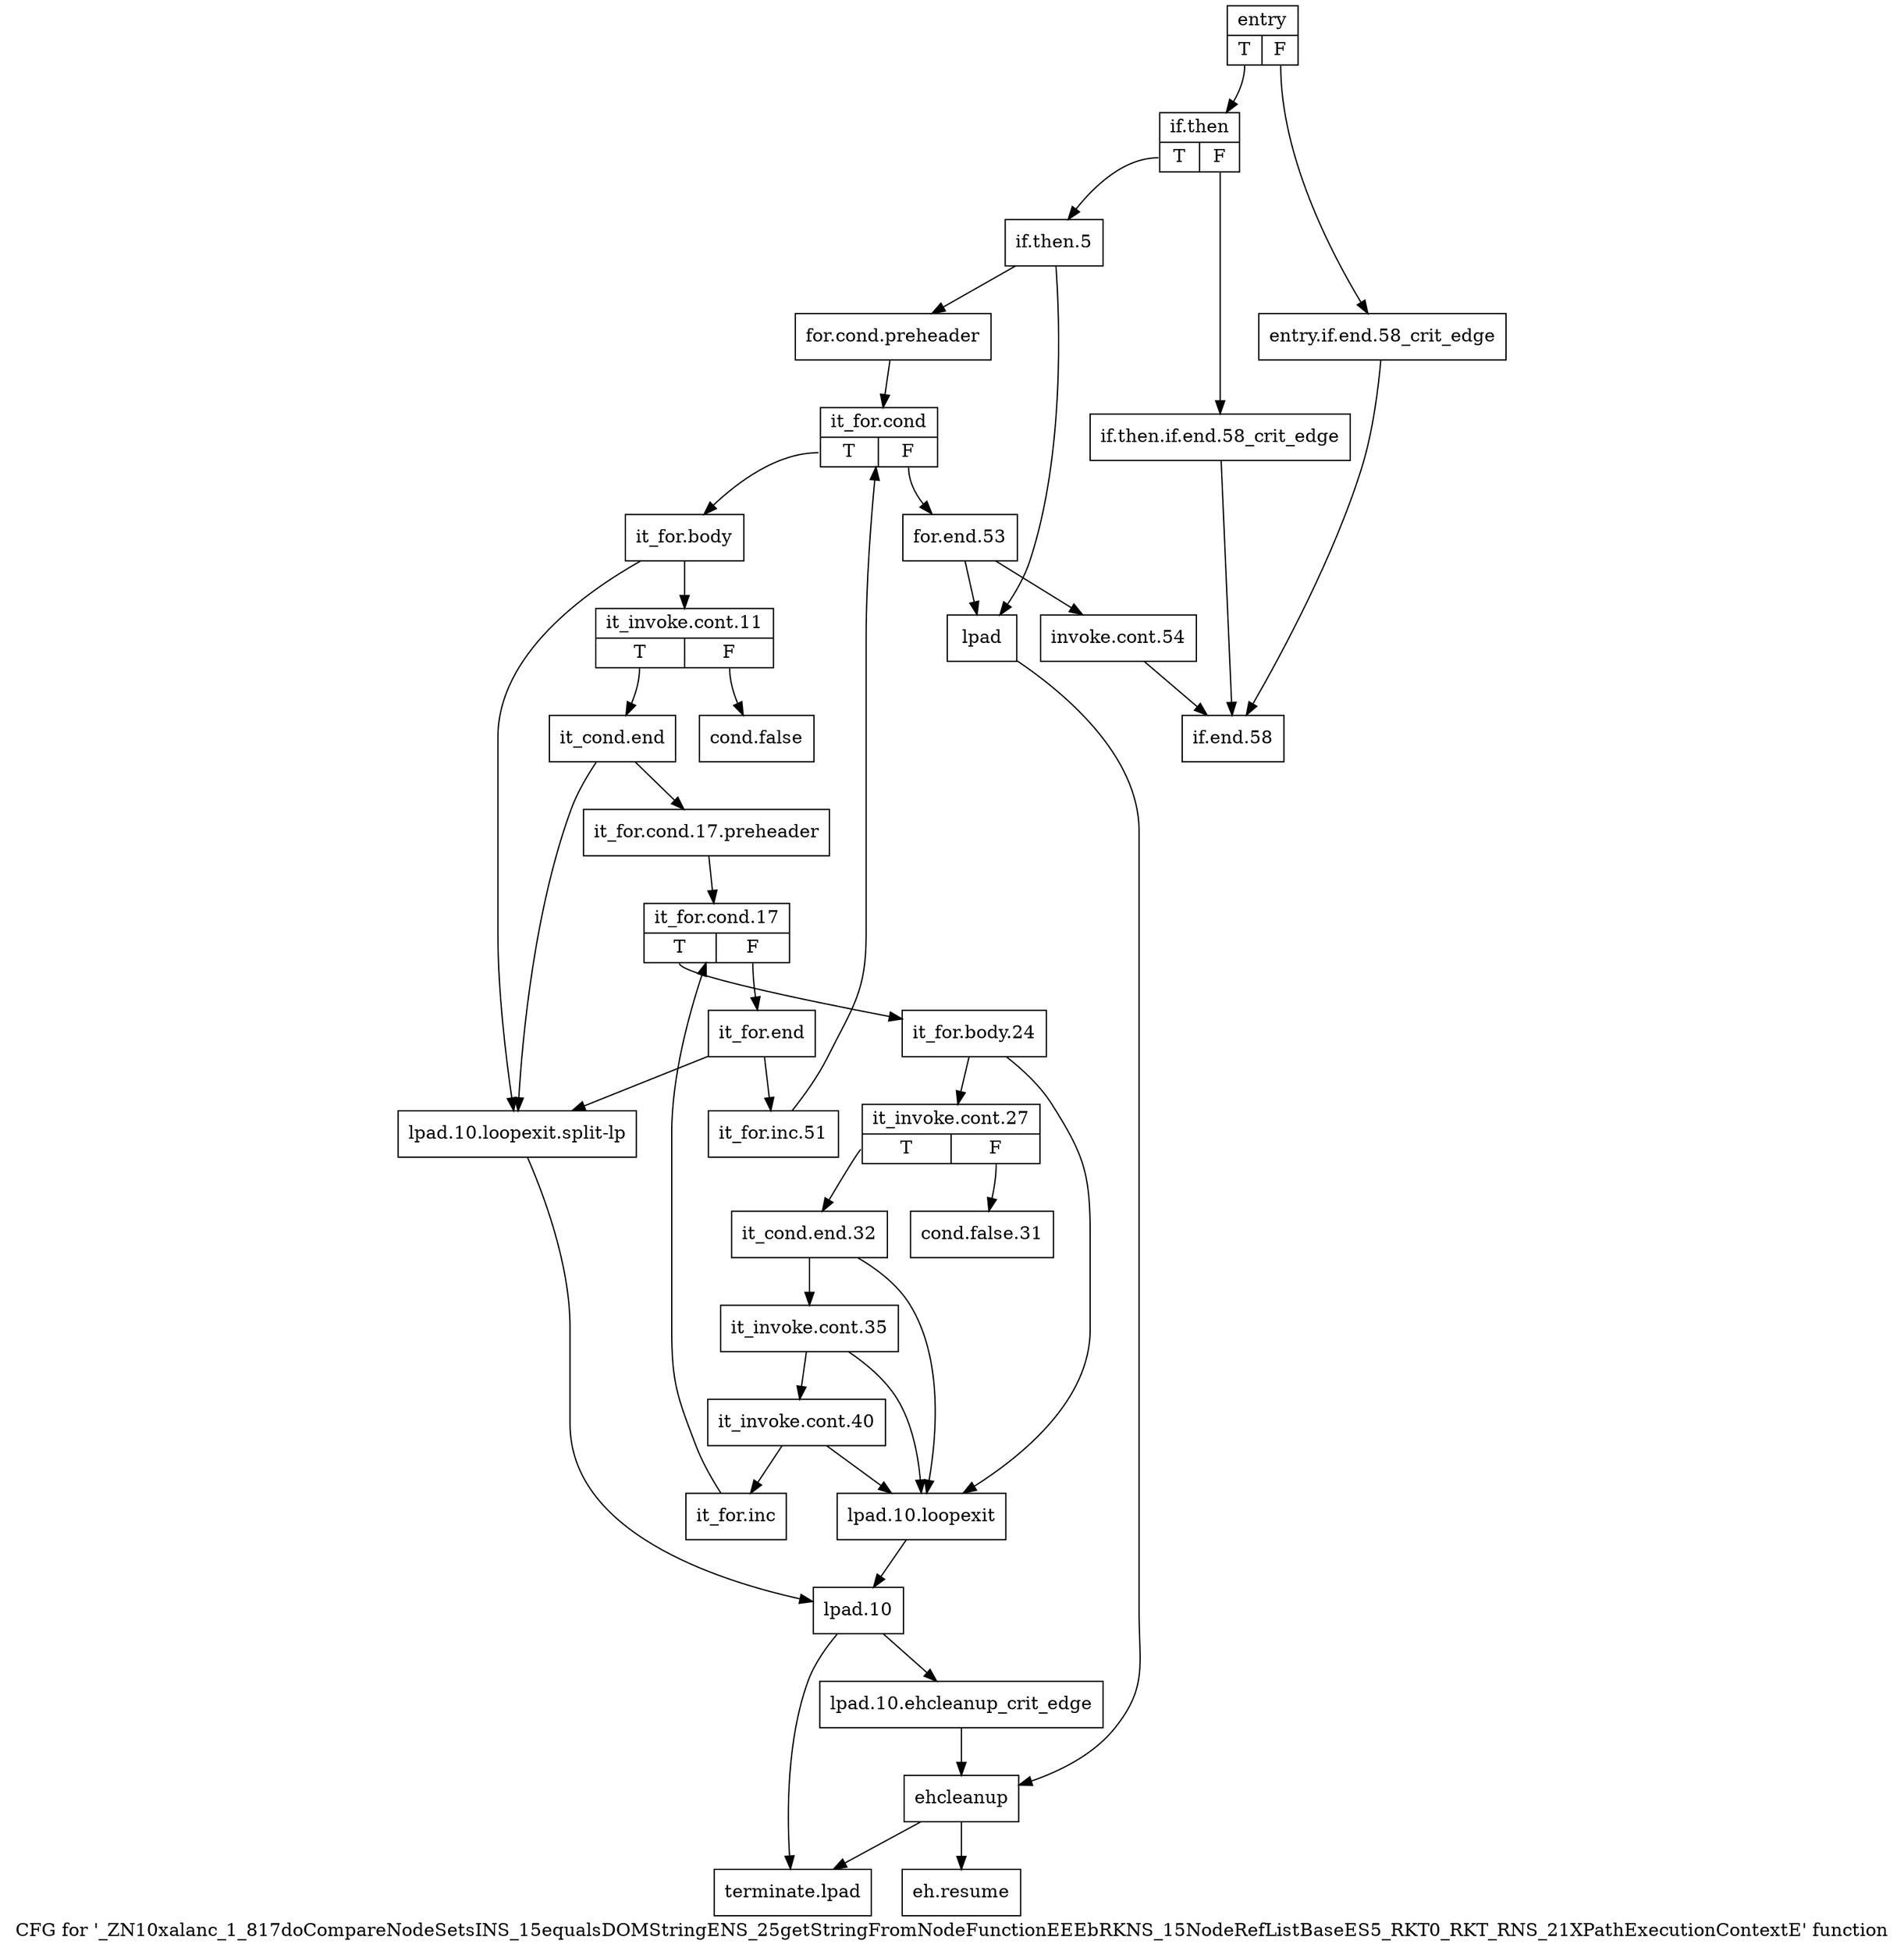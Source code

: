 digraph "CFG for '_ZN10xalanc_1_817doCompareNodeSetsINS_15equalsDOMStringENS_25getStringFromNodeFunctionEEEbRKNS_15NodeRefListBaseES5_RKT0_RKT_RNS_21XPathExecutionContextE' function" {
	label="CFG for '_ZN10xalanc_1_817doCompareNodeSetsINS_15equalsDOMStringENS_25getStringFromNodeFunctionEEEbRKNS_15NodeRefListBaseES5_RKT0_RKT_RNS_21XPathExecutionContextE' function";

	Node0x65322a0 [shape=record,label="{entry|{<s0>T|<s1>F}}"];
	Node0x65322a0:s0 -> Node0x6532340;
	Node0x65322a0:s1 -> Node0x65322f0;
	Node0x65322f0 [shape=record,label="{entry.if.end.58_crit_edge}"];
	Node0x65322f0 -> Node0x6532c00;
	Node0x6532340 [shape=record,label="{if.then|{<s0>T|<s1>F}}"];
	Node0x6532340:s0 -> Node0x65323e0;
	Node0x6532340:s1 -> Node0x6532390;
	Node0x6532390 [shape=record,label="{if.then.if.end.58_crit_edge}"];
	Node0x6532390 -> Node0x6532c00;
	Node0x65323e0 [shape=record,label="{if.then.5}"];
	Node0x65323e0 -> Node0x6532430;
	Node0x65323e0 -> Node0x65325c0;
	Node0x6532430 [shape=record,label="{for.cond.preheader}"];
	Node0x6532430 -> Node0x6532480;
	Node0x6532480 [shape=record,label="{it_for.cond|{<s0>T|<s1>F}}"];
	Node0x6532480:s0 -> Node0x65324d0;
	Node0x6532480:s1 -> Node0x6532b10;
	Node0x65324d0 [shape=record,label="{it_for.body}"];
	Node0x65324d0 -> Node0x6532520;
	Node0x65324d0 -> Node0x6532660;
	Node0x6532520 [shape=record,label="{it_invoke.cont.11|{<s0>T|<s1>F}}"];
	Node0x6532520:s0 -> Node0x6532750;
	Node0x6532520:s1 -> Node0x6532570;
	Node0x6532570 [shape=record,label="{cond.false}"];
	Node0x65325c0 [shape=record,label="{lpad}"];
	Node0x65325c0 -> Node0x6532bb0;
	Node0x6532610 [shape=record,label="{lpad.10.loopexit}"];
	Node0x6532610 -> Node0x65326b0;
	Node0x6532660 [shape=record,label="{lpad.10.loopexit.split-lp}"];
	Node0x6532660 -> Node0x65326b0;
	Node0x65326b0 [shape=record,label="{lpad.10}"];
	Node0x65326b0 -> Node0x6532700;
	Node0x65326b0 -> Node0x6532ca0;
	Node0x6532700 [shape=record,label="{lpad.10.ehcleanup_crit_edge}"];
	Node0x6532700 -> Node0x6532bb0;
	Node0x6532750 [shape=record,label="{it_cond.end}"];
	Node0x6532750 -> Node0x65327a0;
	Node0x6532750 -> Node0x6532660;
	Node0x65327a0 [shape=record,label="{it_for.cond.17.preheader}"];
	Node0x65327a0 -> Node0x65327f0;
	Node0x65327f0 [shape=record,label="{it_for.cond.17|{<s0>T|<s1>F}}"];
	Node0x65327f0:s0 -> Node0x6532840;
	Node0x65327f0:s1 -> Node0x6532a70;
	Node0x6532840 [shape=record,label="{it_for.body.24}"];
	Node0x6532840 -> Node0x6532890;
	Node0x6532840 -> Node0x6532610;
	Node0x6532890 [shape=record,label="{it_invoke.cont.27|{<s0>T|<s1>F}}"];
	Node0x6532890:s0 -> Node0x6532930;
	Node0x6532890:s1 -> Node0x65328e0;
	Node0x65328e0 [shape=record,label="{cond.false.31}"];
	Node0x6532930 [shape=record,label="{it_cond.end.32}"];
	Node0x6532930 -> Node0x6532980;
	Node0x6532930 -> Node0x6532610;
	Node0x6532980 [shape=record,label="{it_invoke.cont.35}"];
	Node0x6532980 -> Node0x65329d0;
	Node0x6532980 -> Node0x6532610;
	Node0x65329d0 [shape=record,label="{it_invoke.cont.40}"];
	Node0x65329d0 -> Node0x6532a20;
	Node0x65329d0 -> Node0x6532610;
	Node0x6532a20 [shape=record,label="{it_for.inc}"];
	Node0x6532a20 -> Node0x65327f0;
	Node0x6532a70 [shape=record,label="{it_for.end}"];
	Node0x6532a70 -> Node0x6532ac0;
	Node0x6532a70 -> Node0x6532660;
	Node0x6532ac0 [shape=record,label="{it_for.inc.51}"];
	Node0x6532ac0 -> Node0x6532480;
	Node0x6532b10 [shape=record,label="{for.end.53}"];
	Node0x6532b10 -> Node0x6532b60;
	Node0x6532b10 -> Node0x65325c0;
	Node0x6532b60 [shape=record,label="{invoke.cont.54}"];
	Node0x6532b60 -> Node0x6532c00;
	Node0x6532bb0 [shape=record,label="{ehcleanup}"];
	Node0x6532bb0 -> Node0x6532c50;
	Node0x6532bb0 -> Node0x6532ca0;
	Node0x6532c00 [shape=record,label="{if.end.58}"];
	Node0x6532c50 [shape=record,label="{eh.resume}"];
	Node0x6532ca0 [shape=record,label="{terminate.lpad}"];
}
